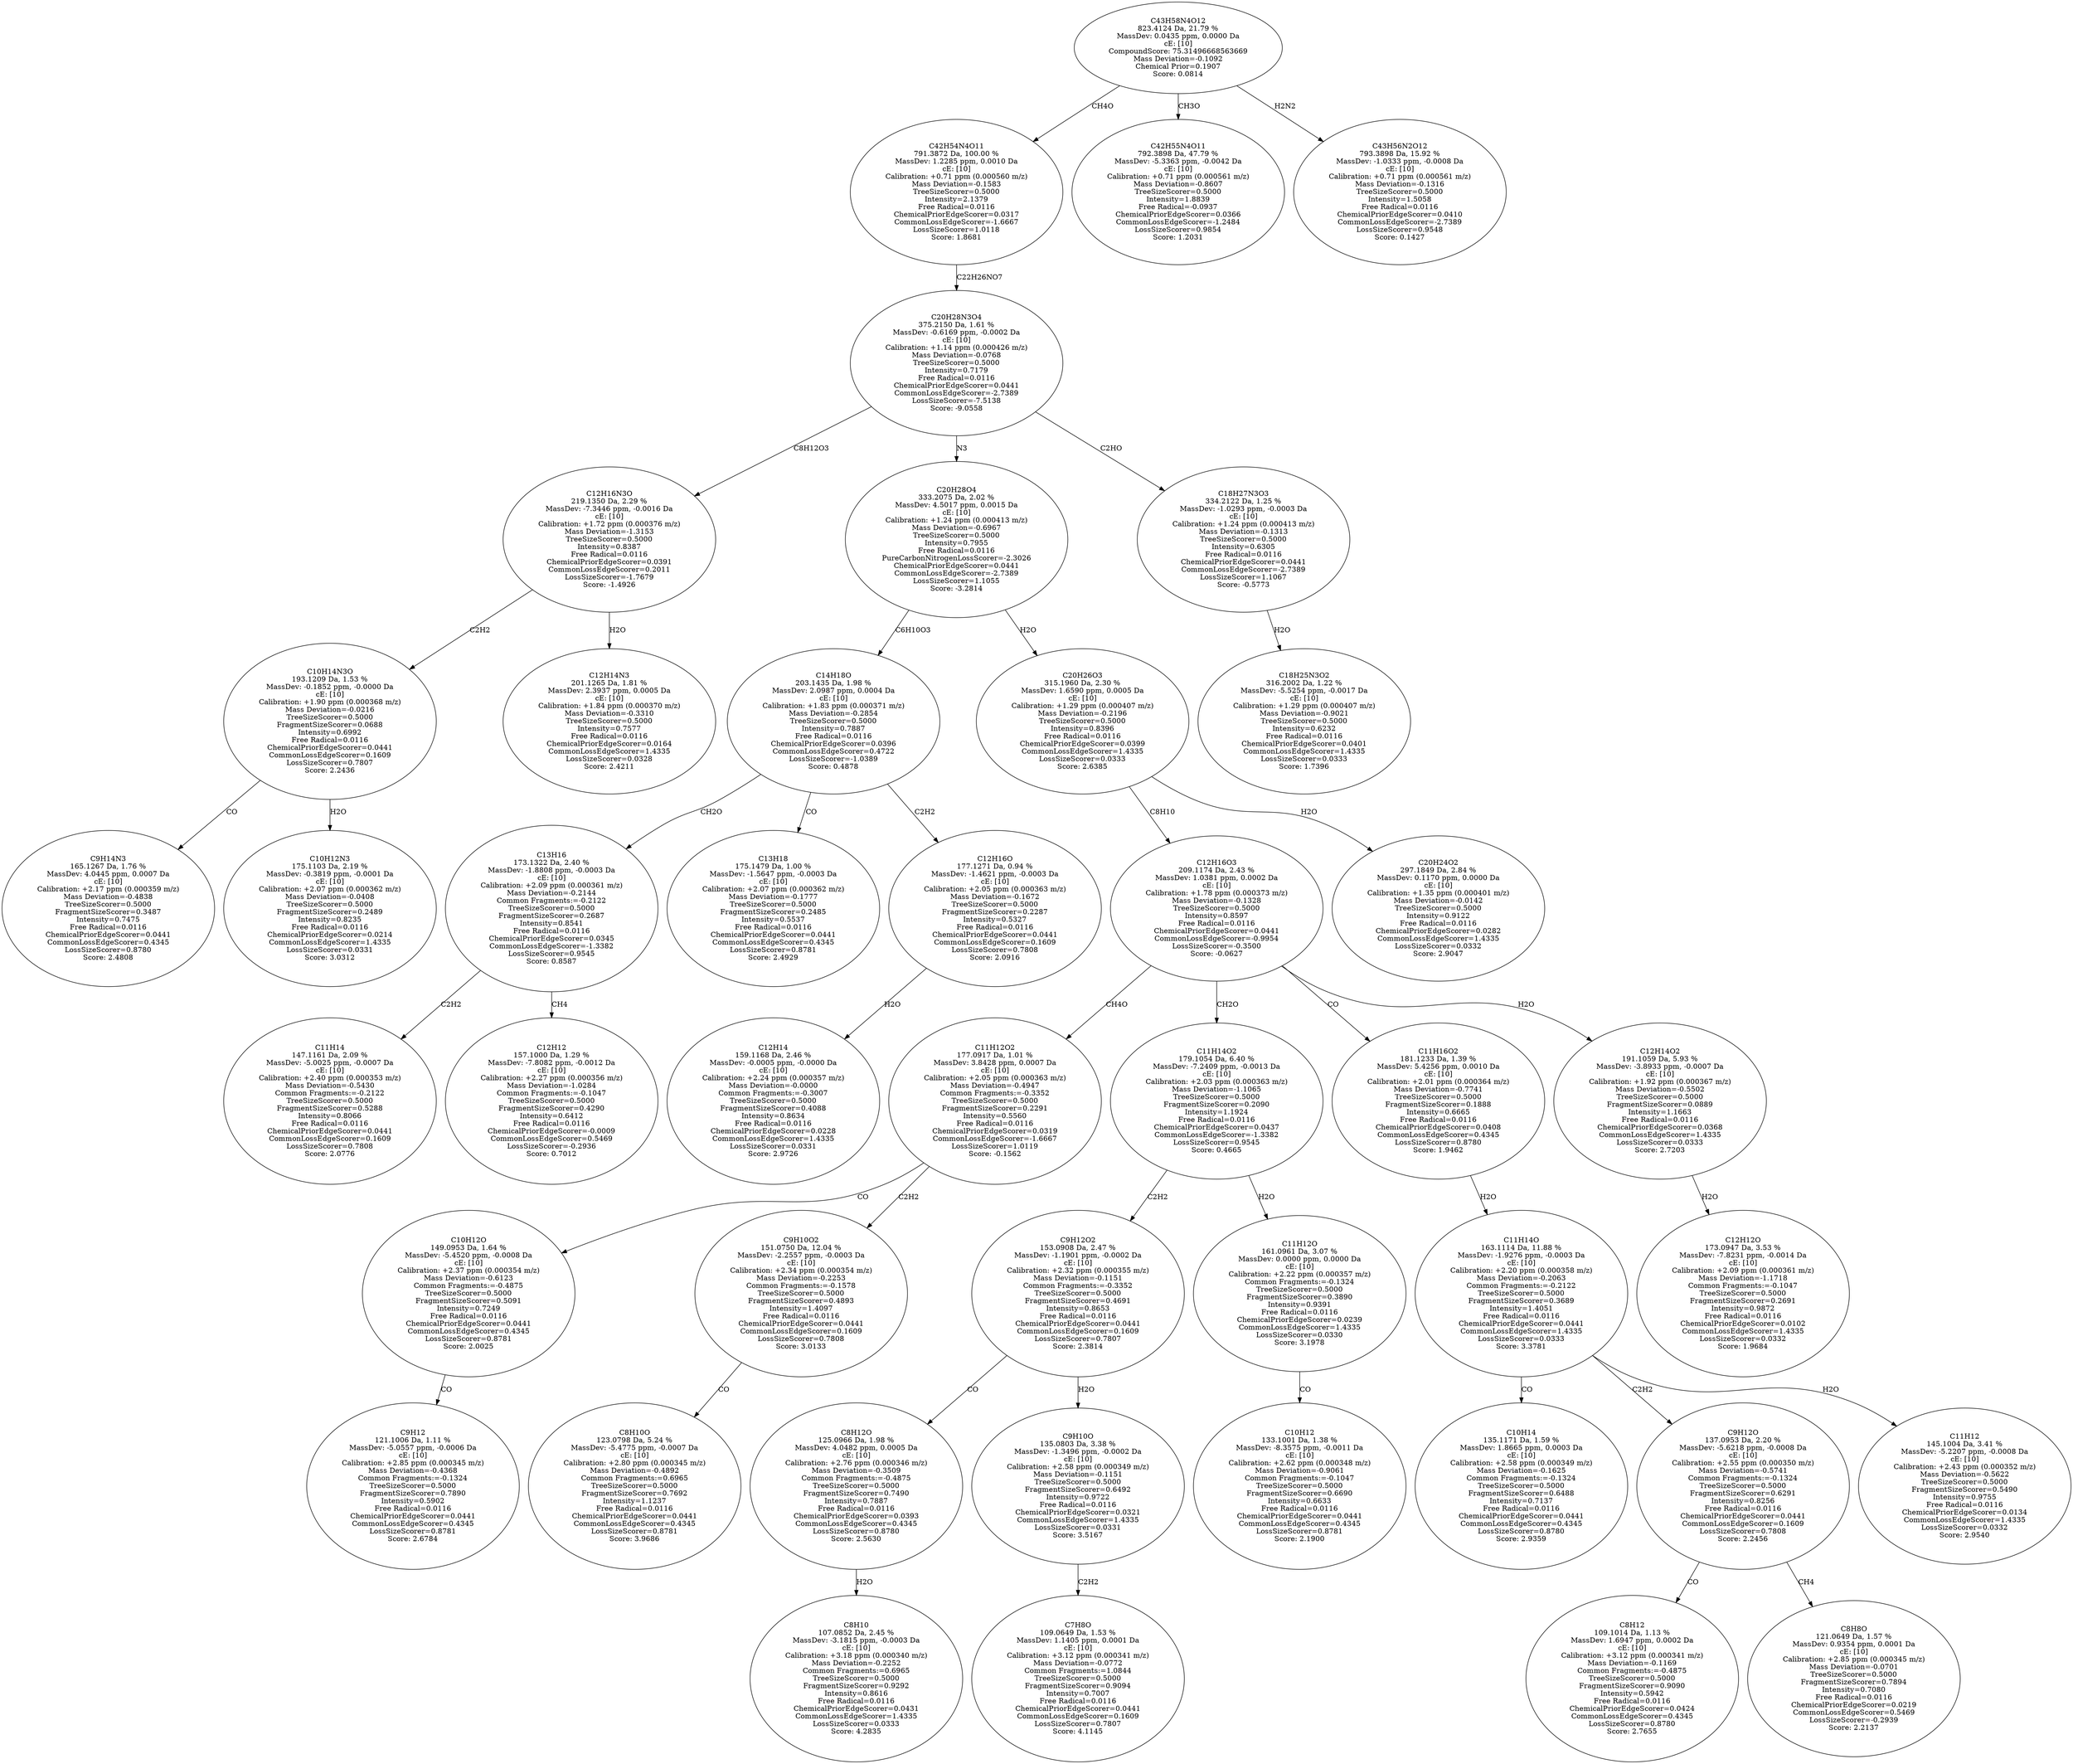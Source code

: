 strict digraph {
v1 [label="C9H14N3\n165.1267 Da, 1.76 %\nMassDev: 4.0445 ppm, 0.0007 Da\ncE: [10]\nCalibration: +2.17 ppm (0.000359 m/z)\nMass Deviation=-0.4838\nTreeSizeScorer=0.5000\nFragmentSizeScorer=0.3487\nIntensity=0.7475\nFree Radical=0.0116\nChemicalPriorEdgeScorer=0.0441\nCommonLossEdgeScorer=0.4345\nLossSizeScorer=0.8780\nScore: 2.4808"];
v2 [label="C10H12N3\n175.1103 Da, 2.19 %\nMassDev: -0.3819 ppm, -0.0001 Da\ncE: [10]\nCalibration: +2.07 ppm (0.000362 m/z)\nMass Deviation=-0.0408\nTreeSizeScorer=0.5000\nFragmentSizeScorer=0.2489\nIntensity=0.8235\nFree Radical=0.0116\nChemicalPriorEdgeScorer=0.0214\nCommonLossEdgeScorer=1.4335\nLossSizeScorer=0.0331\nScore: 3.0312"];
v3 [label="C10H14N3O\n193.1209 Da, 1.53 %\nMassDev: -0.1852 ppm, -0.0000 Da\ncE: [10]\nCalibration: +1.90 ppm (0.000368 m/z)\nMass Deviation=-0.0216\nTreeSizeScorer=0.5000\nFragmentSizeScorer=0.0688\nIntensity=0.6992\nFree Radical=0.0116\nChemicalPriorEdgeScorer=0.0441\nCommonLossEdgeScorer=0.1609\nLossSizeScorer=0.7807\nScore: 2.2436"];
v4 [label="C12H14N3\n201.1265 Da, 1.81 %\nMassDev: 2.3937 ppm, 0.0005 Da\ncE: [10]\nCalibration: +1.84 ppm (0.000370 m/z)\nMass Deviation=-0.3310\nTreeSizeScorer=0.5000\nIntensity=0.7577\nFree Radical=0.0116\nChemicalPriorEdgeScorer=0.0164\nCommonLossEdgeScorer=1.4335\nLossSizeScorer=0.0328\nScore: 2.4211"];
v5 [label="C12H16N3O\n219.1350 Da, 2.29 %\nMassDev: -7.3446 ppm, -0.0016 Da\ncE: [10]\nCalibration: +1.72 ppm (0.000376 m/z)\nMass Deviation=-1.3153\nTreeSizeScorer=0.5000\nIntensity=0.8387\nFree Radical=0.0116\nChemicalPriorEdgeScorer=0.0391\nCommonLossEdgeScorer=0.2011\nLossSizeScorer=-1.7679\nScore: -1.4926"];
v6 [label="C11H14\n147.1161 Da, 2.09 %\nMassDev: -5.0025 ppm, -0.0007 Da\ncE: [10]\nCalibration: +2.40 ppm (0.000353 m/z)\nMass Deviation=-0.5430\nCommon Fragments:=-0.2122\nTreeSizeScorer=0.5000\nFragmentSizeScorer=0.5288\nIntensity=0.8066\nFree Radical=0.0116\nChemicalPriorEdgeScorer=0.0441\nCommonLossEdgeScorer=0.1609\nLossSizeScorer=0.7808\nScore: 2.0776"];
v7 [label="C12H12\n157.1000 Da, 1.29 %\nMassDev: -7.8082 ppm, -0.0012 Da\ncE: [10]\nCalibration: +2.27 ppm (0.000356 m/z)\nMass Deviation=-1.0284\nCommon Fragments:=-0.1047\nTreeSizeScorer=0.5000\nFragmentSizeScorer=0.4290\nIntensity=0.6412\nFree Radical=0.0116\nChemicalPriorEdgeScorer=-0.0009\nCommonLossEdgeScorer=0.5469\nLossSizeScorer=-0.2936\nScore: 0.7012"];
v8 [label="C13H16\n173.1322 Da, 2.40 %\nMassDev: -1.8808 ppm, -0.0003 Da\ncE: [10]\nCalibration: +2.09 ppm (0.000361 m/z)\nMass Deviation=-0.2144\nCommon Fragments:=-0.2122\nTreeSizeScorer=0.5000\nFragmentSizeScorer=0.2687\nIntensity=0.8541\nFree Radical=0.0116\nChemicalPriorEdgeScorer=0.0345\nCommonLossEdgeScorer=-1.3382\nLossSizeScorer=0.9545\nScore: 0.8587"];
v9 [label="C13H18\n175.1479 Da, 1.00 %\nMassDev: -1.5647 ppm, -0.0003 Da\ncE: [10]\nCalibration: +2.07 ppm (0.000362 m/z)\nMass Deviation=-0.1777\nTreeSizeScorer=0.5000\nFragmentSizeScorer=0.2485\nIntensity=0.5537\nFree Radical=0.0116\nChemicalPriorEdgeScorer=0.0441\nCommonLossEdgeScorer=0.4345\nLossSizeScorer=0.8781\nScore: 2.4929"];
v10 [label="C12H14\n159.1168 Da, 2.46 %\nMassDev: -0.0005 ppm, -0.0000 Da\ncE: [10]\nCalibration: +2.24 ppm (0.000357 m/z)\nMass Deviation=-0.0000\nCommon Fragments:=-0.3007\nTreeSizeScorer=0.5000\nFragmentSizeScorer=0.4088\nIntensity=0.8634\nFree Radical=0.0116\nChemicalPriorEdgeScorer=0.0228\nCommonLossEdgeScorer=1.4335\nLossSizeScorer=0.0331\nScore: 2.9726"];
v11 [label="C12H16O\n177.1271 Da, 0.94 %\nMassDev: -1.4621 ppm, -0.0003 Da\ncE: [10]\nCalibration: +2.05 ppm (0.000363 m/z)\nMass Deviation=-0.1672\nTreeSizeScorer=0.5000\nFragmentSizeScorer=0.2287\nIntensity=0.5327\nFree Radical=0.0116\nChemicalPriorEdgeScorer=0.0441\nCommonLossEdgeScorer=0.1609\nLossSizeScorer=0.7808\nScore: 2.0916"];
v12 [label="C14H18O\n203.1435 Da, 1.98 %\nMassDev: 2.0987 ppm, 0.0004 Da\ncE: [10]\nCalibration: +1.83 ppm (0.000371 m/z)\nMass Deviation=-0.2854\nTreeSizeScorer=0.5000\nIntensity=0.7887\nFree Radical=0.0116\nChemicalPriorEdgeScorer=0.0396\nCommonLossEdgeScorer=0.4722\nLossSizeScorer=-1.0389\nScore: 0.4878"];
v13 [label="C9H12\n121.1006 Da, 1.11 %\nMassDev: -5.0557 ppm, -0.0006 Da\ncE: [10]\nCalibration: +2.85 ppm (0.000345 m/z)\nMass Deviation=-0.4368\nCommon Fragments:=-0.1324\nTreeSizeScorer=0.5000\nFragmentSizeScorer=0.7890\nIntensity=0.5902\nFree Radical=0.0116\nChemicalPriorEdgeScorer=0.0441\nCommonLossEdgeScorer=0.4345\nLossSizeScorer=0.8781\nScore: 2.6784"];
v14 [label="C10H12O\n149.0953 Da, 1.64 %\nMassDev: -5.4520 ppm, -0.0008 Da\ncE: [10]\nCalibration: +2.37 ppm (0.000354 m/z)\nMass Deviation=-0.6123\nCommon Fragments:=-0.4875\nTreeSizeScorer=0.5000\nFragmentSizeScorer=0.5091\nIntensity=0.7249\nFree Radical=0.0116\nChemicalPriorEdgeScorer=0.0441\nCommonLossEdgeScorer=0.4345\nLossSizeScorer=0.8781\nScore: 2.0025"];
v15 [label="C8H10O\n123.0798 Da, 5.24 %\nMassDev: -5.4775 ppm, -0.0007 Da\ncE: [10]\nCalibration: +2.80 ppm (0.000345 m/z)\nMass Deviation=-0.4892\nCommon Fragments:=0.6965\nTreeSizeScorer=0.5000\nFragmentSizeScorer=0.7692\nIntensity=1.1237\nFree Radical=0.0116\nChemicalPriorEdgeScorer=0.0441\nCommonLossEdgeScorer=0.4345\nLossSizeScorer=0.8781\nScore: 3.9686"];
v16 [label="C9H10O2\n151.0750 Da, 12.04 %\nMassDev: -2.2557 ppm, -0.0003 Da\ncE: [10]\nCalibration: +2.34 ppm (0.000354 m/z)\nMass Deviation=-0.2253\nCommon Fragments:=-0.1578\nTreeSizeScorer=0.5000\nFragmentSizeScorer=0.4893\nIntensity=1.4097\nFree Radical=0.0116\nChemicalPriorEdgeScorer=0.0441\nCommonLossEdgeScorer=0.1609\nLossSizeScorer=0.7808\nScore: 3.0133"];
v17 [label="C11H12O2\n177.0917 Da, 1.01 %\nMassDev: 3.8428 ppm, 0.0007 Da\ncE: [10]\nCalibration: +2.05 ppm (0.000363 m/z)\nMass Deviation=-0.4947\nCommon Fragments:=-0.3352\nTreeSizeScorer=0.5000\nFragmentSizeScorer=0.2291\nIntensity=0.5560\nFree Radical=0.0116\nChemicalPriorEdgeScorer=0.0319\nCommonLossEdgeScorer=-1.6667\nLossSizeScorer=1.0119\nScore: -0.1562"];
v18 [label="C8H10\n107.0852 Da, 2.45 %\nMassDev: -3.1815 ppm, -0.0003 Da\ncE: [10]\nCalibration: +3.18 ppm (0.000340 m/z)\nMass Deviation=-0.2252\nCommon Fragments:=0.6965\nTreeSizeScorer=0.5000\nFragmentSizeScorer=0.9292\nIntensity=0.8616\nFree Radical=0.0116\nChemicalPriorEdgeScorer=0.0431\nCommonLossEdgeScorer=1.4335\nLossSizeScorer=0.0333\nScore: 4.2835"];
v19 [label="C8H12O\n125.0966 Da, 1.98 %\nMassDev: 4.0482 ppm, 0.0005 Da\ncE: [10]\nCalibration: +2.76 ppm (0.000346 m/z)\nMass Deviation=-0.3509\nCommon Fragments:=-0.4875\nTreeSizeScorer=0.5000\nFragmentSizeScorer=0.7490\nIntensity=0.7887\nFree Radical=0.0116\nChemicalPriorEdgeScorer=0.0393\nCommonLossEdgeScorer=0.4345\nLossSizeScorer=0.8780\nScore: 2.5630"];
v20 [label="C7H8O\n109.0649 Da, 1.53 %\nMassDev: 1.1405 ppm, 0.0001 Da\ncE: [10]\nCalibration: +3.12 ppm (0.000341 m/z)\nMass Deviation=-0.0772\nCommon Fragments:=1.0844\nTreeSizeScorer=0.5000\nFragmentSizeScorer=0.9094\nIntensity=0.7007\nFree Radical=0.0116\nChemicalPriorEdgeScorer=0.0441\nCommonLossEdgeScorer=0.1609\nLossSizeScorer=0.7807\nScore: 4.1145"];
v21 [label="C9H10O\n135.0803 Da, 3.38 %\nMassDev: -1.3496 ppm, -0.0002 Da\ncE: [10]\nCalibration: +2.58 ppm (0.000349 m/z)\nMass Deviation=-0.1151\nTreeSizeScorer=0.5000\nFragmentSizeScorer=0.6492\nIntensity=0.9722\nFree Radical=0.0116\nChemicalPriorEdgeScorer=0.0321\nCommonLossEdgeScorer=1.4335\nLossSizeScorer=0.0331\nScore: 3.5167"];
v22 [label="C9H12O2\n153.0908 Da, 2.47 %\nMassDev: -1.1901 ppm, -0.0002 Da\ncE: [10]\nCalibration: +2.32 ppm (0.000355 m/z)\nMass Deviation=-0.1151\nCommon Fragments:=-0.3352\nTreeSizeScorer=0.5000\nFragmentSizeScorer=0.4691\nIntensity=0.8653\nFree Radical=0.0116\nChemicalPriorEdgeScorer=0.0441\nCommonLossEdgeScorer=0.1609\nLossSizeScorer=0.7807\nScore: 2.3814"];
v23 [label="C10H12\n133.1001 Da, 1.38 %\nMassDev: -8.3575 ppm, -0.0011 Da\ncE: [10]\nCalibration: +2.62 ppm (0.000348 m/z)\nMass Deviation=-0.9061\nCommon Fragments:=-0.1047\nTreeSizeScorer=0.5000\nFragmentSizeScorer=0.6690\nIntensity=0.6633\nFree Radical=0.0116\nChemicalPriorEdgeScorer=0.0441\nCommonLossEdgeScorer=0.4345\nLossSizeScorer=0.8781\nScore: 2.1900"];
v24 [label="C11H12O\n161.0961 Da, 3.07 %\nMassDev: 0.0000 ppm, 0.0000 Da\ncE: [10]\nCalibration: +2.22 ppm (0.000357 m/z)\nCommon Fragments:=-0.1324\nTreeSizeScorer=0.5000\nFragmentSizeScorer=0.3890\nIntensity=0.9391\nFree Radical=0.0116\nChemicalPriorEdgeScorer=0.0239\nCommonLossEdgeScorer=1.4335\nLossSizeScorer=0.0330\nScore: 3.1978"];
v25 [label="C11H14O2\n179.1054 Da, 6.40 %\nMassDev: -7.2409 ppm, -0.0013 Da\ncE: [10]\nCalibration: +2.03 ppm (0.000363 m/z)\nMass Deviation=-1.1065\nTreeSizeScorer=0.5000\nFragmentSizeScorer=0.2090\nIntensity=1.1924\nFree Radical=0.0116\nChemicalPriorEdgeScorer=0.0437\nCommonLossEdgeScorer=-1.3382\nLossSizeScorer=0.9545\nScore: 0.4665"];
v26 [label="C10H14\n135.1171 Da, 1.59 %\nMassDev: 1.8665 ppm, 0.0003 Da\ncE: [10]\nCalibration: +2.58 ppm (0.000349 m/z)\nMass Deviation=-0.1625\nCommon Fragments:=-0.1324\nTreeSizeScorer=0.5000\nFragmentSizeScorer=0.6488\nIntensity=0.7137\nFree Radical=0.0116\nChemicalPriorEdgeScorer=0.0441\nCommonLossEdgeScorer=0.4345\nLossSizeScorer=0.8780\nScore: 2.9359"];
v27 [label="C8H12\n109.1014 Da, 1.13 %\nMassDev: 1.6947 ppm, 0.0002 Da\ncE: [10]\nCalibration: +3.12 ppm (0.000341 m/z)\nMass Deviation=-0.1169\nCommon Fragments:=-0.4875\nTreeSizeScorer=0.5000\nFragmentSizeScorer=0.9090\nIntensity=0.5942\nFree Radical=0.0116\nChemicalPriorEdgeScorer=0.0424\nCommonLossEdgeScorer=0.4345\nLossSizeScorer=0.8780\nScore: 2.7655"];
v28 [label="C8H8O\n121.0649 Da, 1.57 %\nMassDev: 0.9354 ppm, 0.0001 Da\ncE: [10]\nCalibration: +2.85 ppm (0.000345 m/z)\nMass Deviation=-0.0701\nTreeSizeScorer=0.5000\nFragmentSizeScorer=0.7894\nIntensity=0.7080\nFree Radical=0.0116\nChemicalPriorEdgeScorer=0.0219\nCommonLossEdgeScorer=0.5469\nLossSizeScorer=-0.2939\nScore: 2.2137"];
v29 [label="C9H12O\n137.0953 Da, 2.20 %\nMassDev: -5.6218 ppm, -0.0008 Da\ncE: [10]\nCalibration: +2.55 ppm (0.000350 m/z)\nMass Deviation=-0.5741\nCommon Fragments:=-0.1324\nTreeSizeScorer=0.5000\nFragmentSizeScorer=0.6291\nIntensity=0.8256\nFree Radical=0.0116\nChemicalPriorEdgeScorer=0.0441\nCommonLossEdgeScorer=0.1609\nLossSizeScorer=0.7808\nScore: 2.2456"];
v30 [label="C11H12\n145.1004 Da, 3.41 %\nMassDev: -5.2207 ppm, -0.0008 Da\ncE: [10]\nCalibration: +2.43 ppm (0.000352 m/z)\nMass Deviation=-0.5622\nTreeSizeScorer=0.5000\nFragmentSizeScorer=0.5490\nIntensity=0.9755\nFree Radical=0.0116\nChemicalPriorEdgeScorer=0.0134\nCommonLossEdgeScorer=1.4335\nLossSizeScorer=0.0332\nScore: 2.9540"];
v31 [label="C11H14O\n163.1114 Da, 11.88 %\nMassDev: -1.9276 ppm, -0.0003 Da\ncE: [10]\nCalibration: +2.20 ppm (0.000358 m/z)\nMass Deviation=-0.2063\nCommon Fragments:=-0.2122\nTreeSizeScorer=0.5000\nFragmentSizeScorer=0.3689\nIntensity=1.4051\nFree Radical=0.0116\nChemicalPriorEdgeScorer=0.0441\nCommonLossEdgeScorer=1.4335\nLossSizeScorer=0.0333\nScore: 3.3781"];
v32 [label="C11H16O2\n181.1233 Da, 1.39 %\nMassDev: 5.4256 ppm, 0.0010 Da\ncE: [10]\nCalibration: +2.01 ppm (0.000364 m/z)\nMass Deviation=-0.7741\nTreeSizeScorer=0.5000\nFragmentSizeScorer=0.1888\nIntensity=0.6665\nFree Radical=0.0116\nChemicalPriorEdgeScorer=0.0408\nCommonLossEdgeScorer=0.4345\nLossSizeScorer=0.8780\nScore: 1.9462"];
v33 [label="C12H12O\n173.0947 Da, 3.53 %\nMassDev: -7.8231 ppm, -0.0014 Da\ncE: [10]\nCalibration: +2.09 ppm (0.000361 m/z)\nMass Deviation=-1.1718\nCommon Fragments:=-0.1047\nTreeSizeScorer=0.5000\nFragmentSizeScorer=0.2691\nIntensity=0.9872\nFree Radical=0.0116\nChemicalPriorEdgeScorer=0.0102\nCommonLossEdgeScorer=1.4335\nLossSizeScorer=0.0332\nScore: 1.9684"];
v34 [label="C12H14O2\n191.1059 Da, 5.93 %\nMassDev: -3.8933 ppm, -0.0007 Da\ncE: [10]\nCalibration: +1.92 ppm (0.000367 m/z)\nMass Deviation=-0.5502\nTreeSizeScorer=0.5000\nFragmentSizeScorer=0.0889\nIntensity=1.1663\nFree Radical=0.0116\nChemicalPriorEdgeScorer=0.0368\nCommonLossEdgeScorer=1.4335\nLossSizeScorer=0.0333\nScore: 2.7203"];
v35 [label="C12H16O3\n209.1174 Da, 2.43 %\nMassDev: 1.0381 ppm, 0.0002 Da\ncE: [10]\nCalibration: +1.78 ppm (0.000373 m/z)\nMass Deviation=-0.1328\nTreeSizeScorer=0.5000\nIntensity=0.8597\nFree Radical=0.0116\nChemicalPriorEdgeScorer=0.0441\nCommonLossEdgeScorer=-0.9954\nLossSizeScorer=-0.3500\nScore: -0.0627"];
v36 [label="C20H24O2\n297.1849 Da, 2.84 %\nMassDev: 0.1170 ppm, 0.0000 Da\ncE: [10]\nCalibration: +1.35 ppm (0.000401 m/z)\nMass Deviation=-0.0142\nTreeSizeScorer=0.5000\nIntensity=0.9122\nFree Radical=0.0116\nChemicalPriorEdgeScorer=0.0282\nCommonLossEdgeScorer=1.4335\nLossSizeScorer=0.0332\nScore: 2.9047"];
v37 [label="C20H26O3\n315.1960 Da, 2.30 %\nMassDev: 1.6590 ppm, 0.0005 Da\ncE: [10]\nCalibration: +1.29 ppm (0.000407 m/z)\nMass Deviation=-0.2196\nTreeSizeScorer=0.5000\nIntensity=0.8396\nFree Radical=0.0116\nChemicalPriorEdgeScorer=0.0399\nCommonLossEdgeScorer=1.4335\nLossSizeScorer=0.0333\nScore: 2.6385"];
v38 [label="C20H28O4\n333.2075 Da, 2.02 %\nMassDev: 4.5017 ppm, 0.0015 Da\ncE: [10]\nCalibration: +1.24 ppm (0.000413 m/z)\nMass Deviation=-0.6967\nTreeSizeScorer=0.5000\nIntensity=0.7955\nFree Radical=0.0116\nPureCarbonNitrogenLossScorer=-2.3026\nChemicalPriorEdgeScorer=0.0441\nCommonLossEdgeScorer=-2.7389\nLossSizeScorer=1.1055\nScore: -3.2814"];
v39 [label="C18H25N3O2\n316.2002 Da, 1.22 %\nMassDev: -5.5254 ppm, -0.0017 Da\ncE: [10]\nCalibration: +1.29 ppm (0.000407 m/z)\nMass Deviation=-0.9021\nTreeSizeScorer=0.5000\nIntensity=0.6232\nFree Radical=0.0116\nChemicalPriorEdgeScorer=0.0401\nCommonLossEdgeScorer=1.4335\nLossSizeScorer=0.0333\nScore: 1.7396"];
v40 [label="C18H27N3O3\n334.2122 Da, 1.25 %\nMassDev: -1.0293 ppm, -0.0003 Da\ncE: [10]\nCalibration: +1.24 ppm (0.000413 m/z)\nMass Deviation=-0.1313\nTreeSizeScorer=0.5000\nIntensity=0.6305\nFree Radical=0.0116\nChemicalPriorEdgeScorer=0.0441\nCommonLossEdgeScorer=-2.7389\nLossSizeScorer=1.1067\nScore: -0.5773"];
v41 [label="C20H28N3O4\n375.2150 Da, 1.61 %\nMassDev: -0.6169 ppm, -0.0002 Da\ncE: [10]\nCalibration: +1.14 ppm (0.000426 m/z)\nMass Deviation=-0.0768\nTreeSizeScorer=0.5000\nIntensity=0.7179\nFree Radical=0.0116\nChemicalPriorEdgeScorer=0.0441\nCommonLossEdgeScorer=-2.7389\nLossSizeScorer=-7.5138\nScore: -9.0558"];
v42 [label="C42H54N4O11\n791.3872 Da, 100.00 %\nMassDev: 1.2285 ppm, 0.0010 Da\ncE: [10]\nCalibration: +0.71 ppm (0.000560 m/z)\nMass Deviation=-0.1583\nTreeSizeScorer=0.5000\nIntensity=2.1379\nFree Radical=0.0116\nChemicalPriorEdgeScorer=0.0317\nCommonLossEdgeScorer=-1.6667\nLossSizeScorer=1.0118\nScore: 1.8681"];
v43 [label="C42H55N4O11\n792.3898 Da, 47.79 %\nMassDev: -5.3363 ppm, -0.0042 Da\ncE: [10]\nCalibration: +0.71 ppm (0.000561 m/z)\nMass Deviation=-0.8607\nTreeSizeScorer=0.5000\nIntensity=1.8839\nFree Radical=-0.0937\nChemicalPriorEdgeScorer=0.0366\nCommonLossEdgeScorer=-1.2484\nLossSizeScorer=0.9854\nScore: 1.2031"];
v44 [label="C43H56N2O12\n793.3898 Da, 15.92 %\nMassDev: -1.0333 ppm, -0.0008 Da\ncE: [10]\nCalibration: +0.71 ppm (0.000561 m/z)\nMass Deviation=-0.1316\nTreeSizeScorer=0.5000\nIntensity=1.5058\nFree Radical=0.0116\nChemicalPriorEdgeScorer=0.0410\nCommonLossEdgeScorer=-2.7389\nLossSizeScorer=0.9548\nScore: 0.1427"];
v45 [label="C43H58N4O12\n823.4124 Da, 21.79 %\nMassDev: 0.0435 ppm, 0.0000 Da\ncE: [10]\nCompoundScore: 75.31496668563669\nMass Deviation=-0.1092\nChemical Prior=0.1907\nScore: 0.0814"];
v3 -> v1 [label="CO"];
v3 -> v2 [label="H2O"];
v5 -> v3 [label="C2H2"];
v5 -> v4 [label="H2O"];
v41 -> v5 [label="C8H12O3"];
v8 -> v6 [label="C2H2"];
v8 -> v7 [label="CH4"];
v12 -> v8 [label="CH2O"];
v12 -> v9 [label="CO"];
v11 -> v10 [label="H2O"];
v12 -> v11 [label="C2H2"];
v38 -> v12 [label="C6H10O3"];
v14 -> v13 [label="CO"];
v17 -> v14 [label="CO"];
v16 -> v15 [label="CO"];
v17 -> v16 [label="C2H2"];
v35 -> v17 [label="CH4O"];
v19 -> v18 [label="H2O"];
v22 -> v19 [label="CO"];
v21 -> v20 [label="C2H2"];
v22 -> v21 [label="H2O"];
v25 -> v22 [label="C2H2"];
v24 -> v23 [label="CO"];
v25 -> v24 [label="H2O"];
v35 -> v25 [label="CH2O"];
v31 -> v26 [label="CO"];
v29 -> v27 [label="CO"];
v29 -> v28 [label="CH4"];
v31 -> v29 [label="C2H2"];
v31 -> v30 [label="H2O"];
v32 -> v31 [label="H2O"];
v35 -> v32 [label="CO"];
v34 -> v33 [label="H2O"];
v35 -> v34 [label="H2O"];
v37 -> v35 [label="C8H10"];
v37 -> v36 [label="H2O"];
v38 -> v37 [label="H2O"];
v41 -> v38 [label="N3"];
v40 -> v39 [label="H2O"];
v41 -> v40 [label="C2HO"];
v42 -> v41 [label="C22H26NO7"];
v45 -> v42 [label="CH4O"];
v45 -> v43 [label="CH3O"];
v45 -> v44 [label="H2N2"];
}
